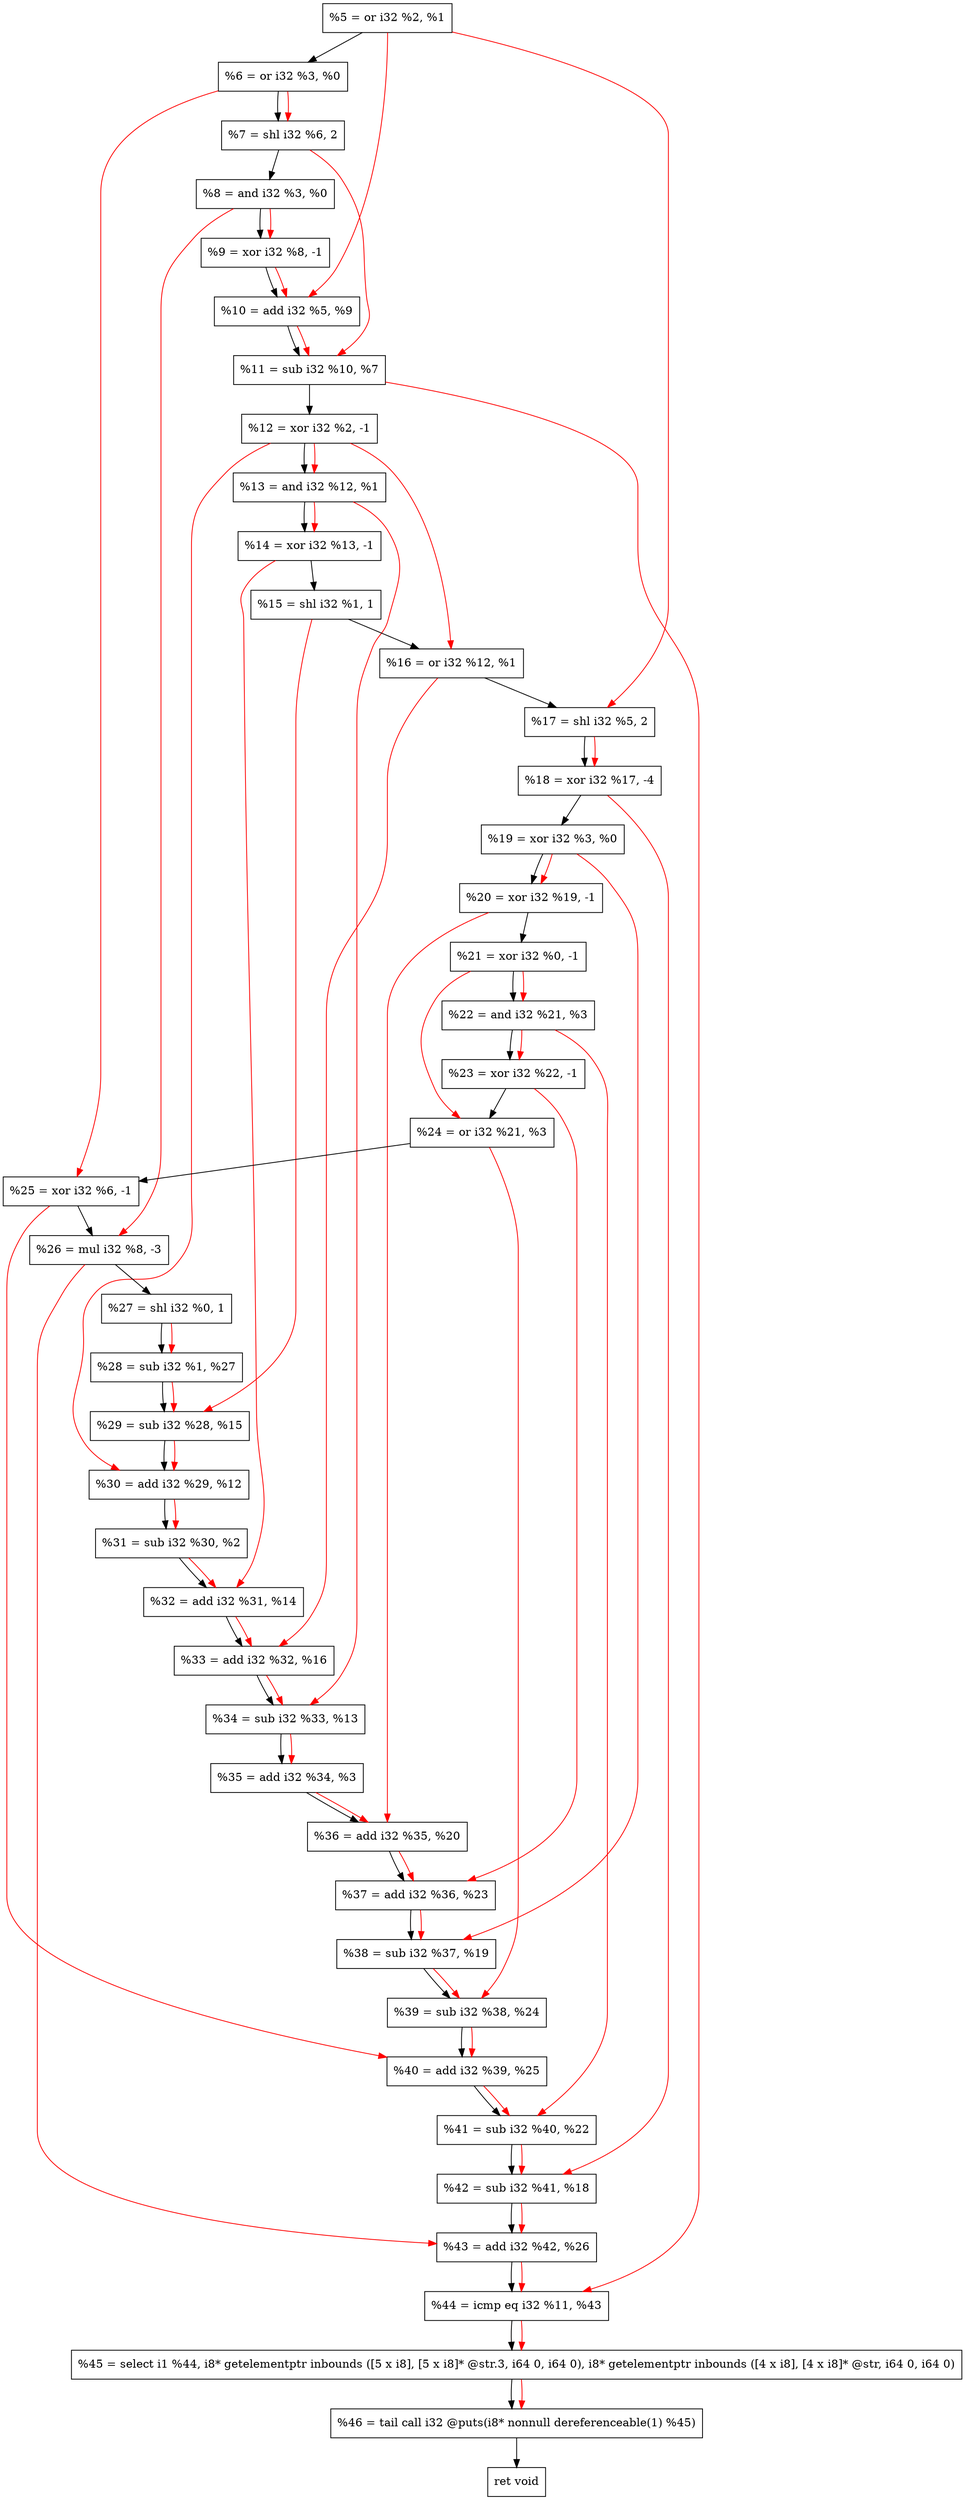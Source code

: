 digraph "DFG for'crackme' function" {
	Node0x1f28b10[shape=record, label="  %5 = or i32 %2, %1"];
	Node0x1f28b80[shape=record, label="  %6 = or i32 %3, %0"];
	Node0x1f29200[shape=record, label="  %7 = shl i32 %6, 2"];
	Node0x1f29270[shape=record, label="  %8 = and i32 %3, %0"];
	Node0x1f29310[shape=record, label="  %9 = xor i32 %8, -1"];
	Node0x1f29380[shape=record, label="  %10 = add i32 %5, %9"];
	Node0x1f293f0[shape=record, label="  %11 = sub i32 %10, %7"];
	Node0x1f29460[shape=record, label="  %12 = xor i32 %2, -1"];
	Node0x1f294d0[shape=record, label="  %13 = and i32 %12, %1"];
	Node0x1f29540[shape=record, label="  %14 = xor i32 %13, -1"];
	Node0x1f295e0[shape=record, label="  %15 = shl i32 %1, 1"];
	Node0x1f29650[shape=record, label="  %16 = or i32 %12, %1"];
	Node0x1f296c0[shape=record, label="  %17 = shl i32 %5, 2"];
	Node0x1f29760[shape=record, label="  %18 = xor i32 %17, -4"];
	Node0x1f297d0[shape=record, label="  %19 = xor i32 %3, %0"];
	Node0x1f29840[shape=record, label="  %20 = xor i32 %19, -1"];
	Node0x1f298b0[shape=record, label="  %21 = xor i32 %0, -1"];
	Node0x1f29920[shape=record, label="  %22 = and i32 %21, %3"];
	Node0x1f29990[shape=record, label="  %23 = xor i32 %22, -1"];
	Node0x1f29a00[shape=record, label="  %24 = or i32 %21, %3"];
	Node0x1f29a70[shape=record, label="  %25 = xor i32 %6, -1"];
	Node0x1f29b10[shape=record, label="  %26 = mul i32 %8, -3"];
	Node0x1f29b80[shape=record, label="  %27 = shl i32 %0, 1"];
	Node0x1f29bf0[shape=record, label="  %28 = sub i32 %1, %27"];
	Node0x1f29c60[shape=record, label="  %29 = sub i32 %28, %15"];
	Node0x1f29cd0[shape=record, label="  %30 = add i32 %29, %12"];
	Node0x1f29d40[shape=record, label="  %31 = sub i32 %30, %2"];
	Node0x1f29db0[shape=record, label="  %32 = add i32 %31, %14"];
	Node0x1f2a030[shape=record, label="  %33 = add i32 %32, %16"];
	Node0x1f2a0a0[shape=record, label="  %34 = sub i32 %33, %13"];
	Node0x1f2a110[shape=record, label="  %35 = add i32 %34, %3"];
	Node0x1f2a180[shape=record, label="  %36 = add i32 %35, %20"];
	Node0x1f2a1f0[shape=record, label="  %37 = add i32 %36, %23"];
	Node0x1f2a260[shape=record, label="  %38 = sub i32 %37, %19"];
	Node0x1f2a2d0[shape=record, label="  %39 = sub i32 %38, %24"];
	Node0x1f2a340[shape=record, label="  %40 = add i32 %39, %25"];
	Node0x1f2a3b0[shape=record, label="  %41 = sub i32 %40, %22"];
	Node0x1f2a420[shape=record, label="  %42 = sub i32 %41, %18"];
	Node0x1f2a490[shape=record, label="  %43 = add i32 %42, %26"];
	Node0x1f2a500[shape=record, label="  %44 = icmp eq i32 %11, %43"];
	Node0x1ec9268[shape=record, label="  %45 = select i1 %44, i8* getelementptr inbounds ([5 x i8], [5 x i8]* @str.3, i64 0, i64 0), i8* getelementptr inbounds ([4 x i8], [4 x i8]* @str, i64 0, i64 0)"];
	Node0x1f2a9a0[shape=record, label="  %46 = tail call i32 @puts(i8* nonnull dereferenceable(1) %45)"];
	Node0x1f2a9f0[shape=record, label="  ret void"];
	Node0x1f28b10 -> Node0x1f28b80;
	Node0x1f28b80 -> Node0x1f29200;
	Node0x1f29200 -> Node0x1f29270;
	Node0x1f29270 -> Node0x1f29310;
	Node0x1f29310 -> Node0x1f29380;
	Node0x1f29380 -> Node0x1f293f0;
	Node0x1f293f0 -> Node0x1f29460;
	Node0x1f29460 -> Node0x1f294d0;
	Node0x1f294d0 -> Node0x1f29540;
	Node0x1f29540 -> Node0x1f295e0;
	Node0x1f295e0 -> Node0x1f29650;
	Node0x1f29650 -> Node0x1f296c0;
	Node0x1f296c0 -> Node0x1f29760;
	Node0x1f29760 -> Node0x1f297d0;
	Node0x1f297d0 -> Node0x1f29840;
	Node0x1f29840 -> Node0x1f298b0;
	Node0x1f298b0 -> Node0x1f29920;
	Node0x1f29920 -> Node0x1f29990;
	Node0x1f29990 -> Node0x1f29a00;
	Node0x1f29a00 -> Node0x1f29a70;
	Node0x1f29a70 -> Node0x1f29b10;
	Node0x1f29b10 -> Node0x1f29b80;
	Node0x1f29b80 -> Node0x1f29bf0;
	Node0x1f29bf0 -> Node0x1f29c60;
	Node0x1f29c60 -> Node0x1f29cd0;
	Node0x1f29cd0 -> Node0x1f29d40;
	Node0x1f29d40 -> Node0x1f29db0;
	Node0x1f29db0 -> Node0x1f2a030;
	Node0x1f2a030 -> Node0x1f2a0a0;
	Node0x1f2a0a0 -> Node0x1f2a110;
	Node0x1f2a110 -> Node0x1f2a180;
	Node0x1f2a180 -> Node0x1f2a1f0;
	Node0x1f2a1f0 -> Node0x1f2a260;
	Node0x1f2a260 -> Node0x1f2a2d0;
	Node0x1f2a2d0 -> Node0x1f2a340;
	Node0x1f2a340 -> Node0x1f2a3b0;
	Node0x1f2a3b0 -> Node0x1f2a420;
	Node0x1f2a420 -> Node0x1f2a490;
	Node0x1f2a490 -> Node0x1f2a500;
	Node0x1f2a500 -> Node0x1ec9268;
	Node0x1ec9268 -> Node0x1f2a9a0;
	Node0x1f2a9a0 -> Node0x1f2a9f0;
edge [color=red]
	Node0x1f28b80 -> Node0x1f29200;
	Node0x1f29270 -> Node0x1f29310;
	Node0x1f28b10 -> Node0x1f29380;
	Node0x1f29310 -> Node0x1f29380;
	Node0x1f29380 -> Node0x1f293f0;
	Node0x1f29200 -> Node0x1f293f0;
	Node0x1f29460 -> Node0x1f294d0;
	Node0x1f294d0 -> Node0x1f29540;
	Node0x1f29460 -> Node0x1f29650;
	Node0x1f28b10 -> Node0x1f296c0;
	Node0x1f296c0 -> Node0x1f29760;
	Node0x1f297d0 -> Node0x1f29840;
	Node0x1f298b0 -> Node0x1f29920;
	Node0x1f29920 -> Node0x1f29990;
	Node0x1f298b0 -> Node0x1f29a00;
	Node0x1f28b80 -> Node0x1f29a70;
	Node0x1f29270 -> Node0x1f29b10;
	Node0x1f29b80 -> Node0x1f29bf0;
	Node0x1f29bf0 -> Node0x1f29c60;
	Node0x1f295e0 -> Node0x1f29c60;
	Node0x1f29c60 -> Node0x1f29cd0;
	Node0x1f29460 -> Node0x1f29cd0;
	Node0x1f29cd0 -> Node0x1f29d40;
	Node0x1f29d40 -> Node0x1f29db0;
	Node0x1f29540 -> Node0x1f29db0;
	Node0x1f29db0 -> Node0x1f2a030;
	Node0x1f29650 -> Node0x1f2a030;
	Node0x1f2a030 -> Node0x1f2a0a0;
	Node0x1f294d0 -> Node0x1f2a0a0;
	Node0x1f2a0a0 -> Node0x1f2a110;
	Node0x1f2a110 -> Node0x1f2a180;
	Node0x1f29840 -> Node0x1f2a180;
	Node0x1f2a180 -> Node0x1f2a1f0;
	Node0x1f29990 -> Node0x1f2a1f0;
	Node0x1f2a1f0 -> Node0x1f2a260;
	Node0x1f297d0 -> Node0x1f2a260;
	Node0x1f2a260 -> Node0x1f2a2d0;
	Node0x1f29a00 -> Node0x1f2a2d0;
	Node0x1f2a2d0 -> Node0x1f2a340;
	Node0x1f29a70 -> Node0x1f2a340;
	Node0x1f2a340 -> Node0x1f2a3b0;
	Node0x1f29920 -> Node0x1f2a3b0;
	Node0x1f2a3b0 -> Node0x1f2a420;
	Node0x1f29760 -> Node0x1f2a420;
	Node0x1f2a420 -> Node0x1f2a490;
	Node0x1f29b10 -> Node0x1f2a490;
	Node0x1f293f0 -> Node0x1f2a500;
	Node0x1f2a490 -> Node0x1f2a500;
	Node0x1f2a500 -> Node0x1ec9268;
	Node0x1ec9268 -> Node0x1f2a9a0;
}
